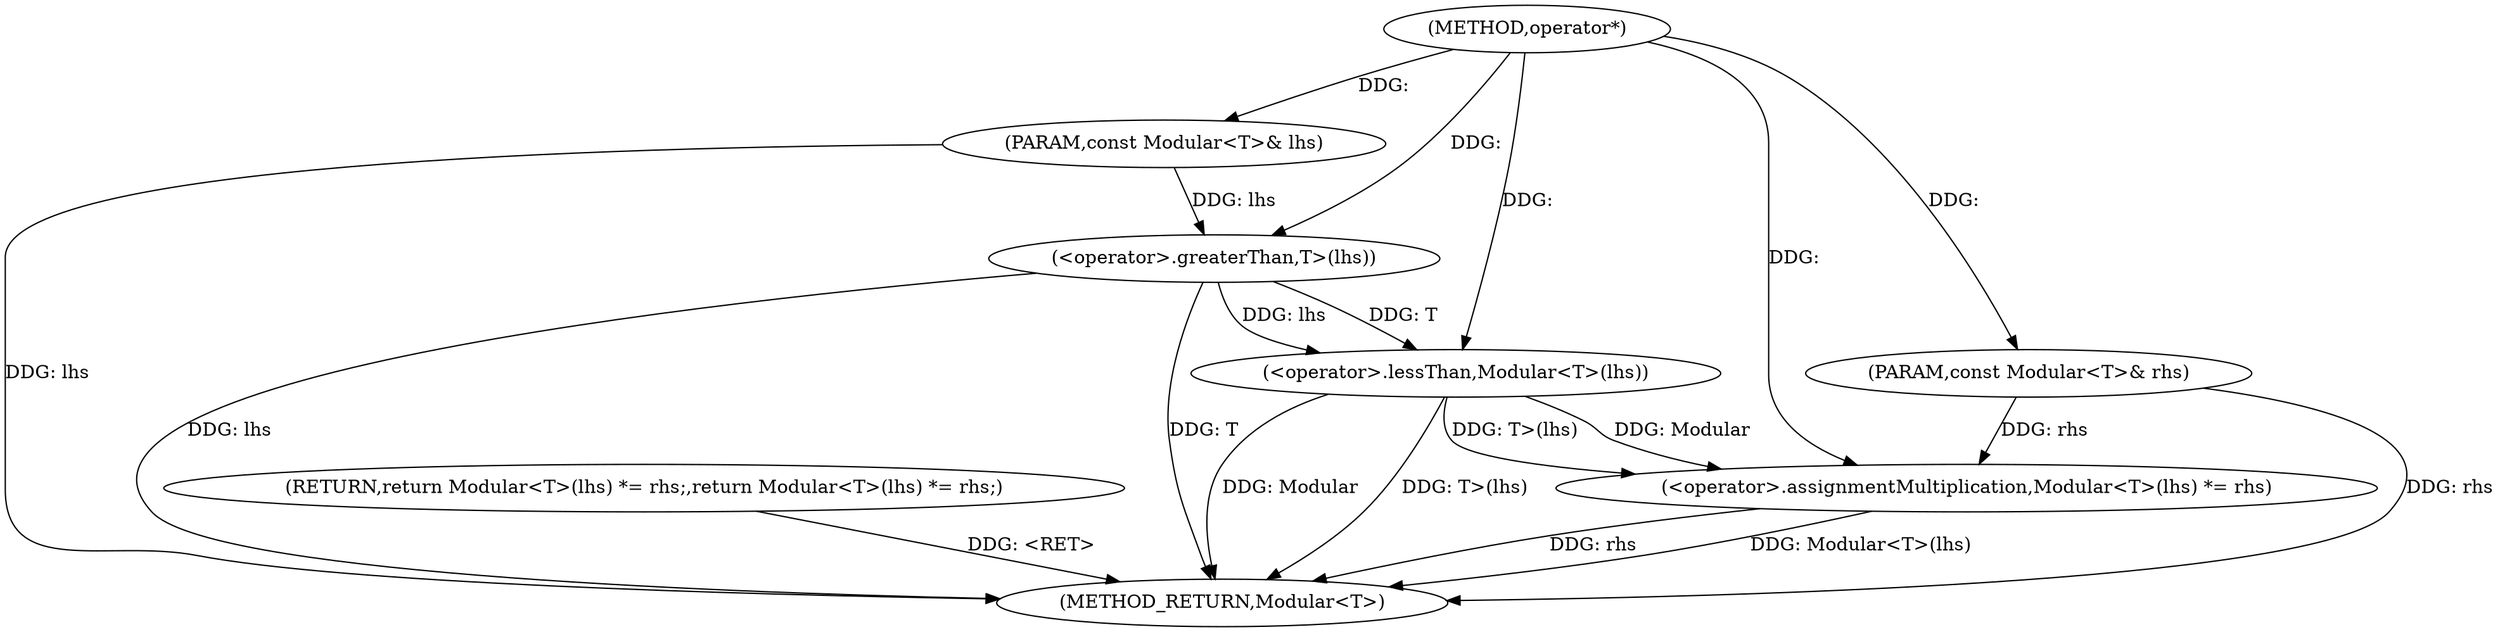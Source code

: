 digraph "operator*" {  
"1000867" [label = "(METHOD,operator*)" ]
"1000879" [label = "(METHOD_RETURN,Modular<T>)" ]
"1000868" [label = "(PARAM,const Modular<T>& lhs)" ]
"1000869" [label = "(PARAM,const Modular<T>& rhs)" ]
"1000871" [label = "(RETURN,return Modular<T>(lhs) *= rhs;,return Modular<T>(lhs) *= rhs;)" ]
"1000872" [label = "(<operator>.assignmentMultiplication,Modular<T>(lhs) *= rhs)" ]
"1000873" [label = "(<operator>.lessThan,Modular<T>(lhs))" ]
"1000875" [label = "(<operator>.greaterThan,T>(lhs))" ]
  "1000871" -> "1000879"  [ label = "DDG: <RET>"] 
  "1000868" -> "1000879"  [ label = "DDG: lhs"] 
  "1000869" -> "1000879"  [ label = "DDG: rhs"] 
  "1000875" -> "1000879"  [ label = "DDG: lhs"] 
  "1000873" -> "1000879"  [ label = "DDG: T>(lhs)"] 
  "1000872" -> "1000879"  [ label = "DDG: Modular<T>(lhs)"] 
  "1000872" -> "1000879"  [ label = "DDG: rhs"] 
  "1000875" -> "1000879"  [ label = "DDG: T"] 
  "1000873" -> "1000879"  [ label = "DDG: Modular"] 
  "1000867" -> "1000868"  [ label = "DDG: "] 
  "1000867" -> "1000869"  [ label = "DDG: "] 
  "1000869" -> "1000872"  [ label = "DDG: rhs"] 
  "1000867" -> "1000872"  [ label = "DDG: "] 
  "1000873" -> "1000872"  [ label = "DDG: Modular"] 
  "1000873" -> "1000872"  [ label = "DDG: T>(lhs)"] 
  "1000867" -> "1000873"  [ label = "DDG: "] 
  "1000875" -> "1000873"  [ label = "DDG: T"] 
  "1000875" -> "1000873"  [ label = "DDG: lhs"] 
  "1000867" -> "1000875"  [ label = "DDG: "] 
  "1000868" -> "1000875"  [ label = "DDG: lhs"] 
}
